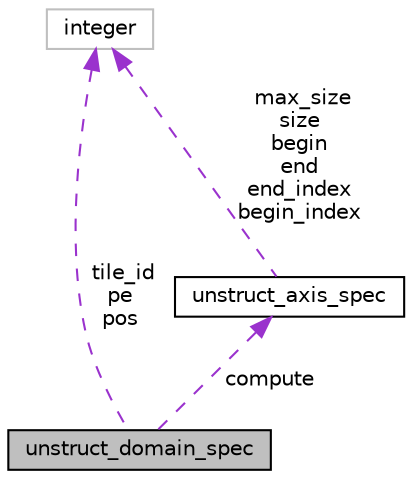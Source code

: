 digraph "unstruct_domain_spec"
{
 // INTERACTIVE_SVG=YES
 // LATEX_PDF_SIZE
  edge [fontname="Helvetica",fontsize="10",labelfontname="Helvetica",labelfontsize="10"];
  node [fontname="Helvetica",fontsize="10",shape=record];
  Node1 [label="unstruct_domain_spec",height=0.2,width=0.4,color="black", fillcolor="grey75", style="filled", fontcolor="black",tooltip="Private type for axis specification data for an unstructured domain."];
  Node2 -> Node1 [dir="back",color="darkorchid3",fontsize="10",style="dashed",label=" compute" ,fontname="Helvetica"];
  Node2 [label="unstruct_axis_spec",height=0.2,width=0.4,color="black", fillcolor="white", style="filled",URL="$group__mpp__domains__mod.html#structmpp__domains__mod_1_1unstruct__axis__spec",tooltip="Private type for axis specification data for an unstructured grid."];
  Node3 -> Node2 [dir="back",color="darkorchid3",fontsize="10",style="dashed",label=" max_size\nsize\nbegin\nend\nend_index\nbegin_index" ,fontname="Helvetica"];
  Node3 [label="integer",height=0.2,width=0.4,color="grey75", fillcolor="white", style="filled",tooltip=" "];
  Node3 -> Node1 [dir="back",color="darkorchid3",fontsize="10",style="dashed",label=" tile_id\npe\npos" ,fontname="Helvetica"];
}
